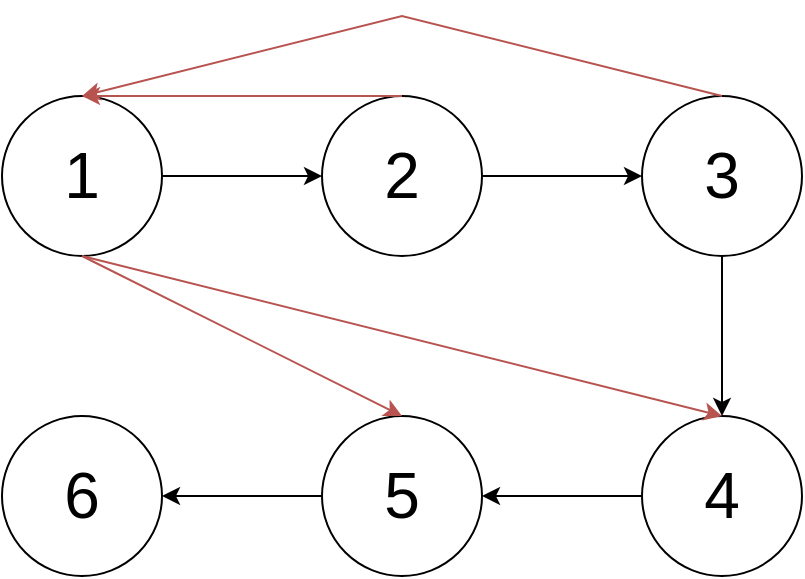 <mxfile version="22.1.11" type="device">
  <diagram name="第 1 页" id="QeEZQojoaTe1lMMOIIng">
    <mxGraphModel dx="1216" dy="709" grid="1" gridSize="10" guides="1" tooltips="1" connect="1" arrows="1" fold="1" page="1" pageScale="1" pageWidth="827" pageHeight="1169" math="0" shadow="0">
      <root>
        <mxCell id="0" />
        <mxCell id="1" parent="0" />
        <mxCell id="bdjVXuHR34YNWVclBen--1" value="&lt;font style=&quot;font-size: 32px;&quot;&gt;1&lt;/font&gt;" style="ellipse;whiteSpace=wrap;html=1;aspect=fixed;" vertex="1" parent="1">
          <mxGeometry x="160" y="80" width="80" height="80" as="geometry" />
        </mxCell>
        <mxCell id="bdjVXuHR34YNWVclBen--2" value="&lt;font style=&quot;font-size: 32px;&quot;&gt;2&lt;/font&gt;" style="ellipse;whiteSpace=wrap;html=1;aspect=fixed;" vertex="1" parent="1">
          <mxGeometry x="320" y="80" width="80" height="80" as="geometry" />
        </mxCell>
        <mxCell id="bdjVXuHR34YNWVclBen--3" value="&lt;font style=&quot;font-size: 32px;&quot;&gt;3&lt;/font&gt;" style="ellipse;whiteSpace=wrap;html=1;aspect=fixed;" vertex="1" parent="1">
          <mxGeometry x="480" y="80" width="80" height="80" as="geometry" />
        </mxCell>
        <mxCell id="bdjVXuHR34YNWVclBen--4" value="&lt;font style=&quot;font-size: 32px;&quot;&gt;4&lt;/font&gt;" style="ellipse;whiteSpace=wrap;html=1;aspect=fixed;" vertex="1" parent="1">
          <mxGeometry x="480" y="240" width="80" height="80" as="geometry" />
        </mxCell>
        <mxCell id="bdjVXuHR34YNWVclBen--5" value="&lt;font style=&quot;font-size: 32px;&quot;&gt;5&lt;/font&gt;" style="ellipse;whiteSpace=wrap;html=1;aspect=fixed;" vertex="1" parent="1">
          <mxGeometry x="320" y="240" width="80" height="80" as="geometry" />
        </mxCell>
        <mxCell id="bdjVXuHR34YNWVclBen--6" value="&lt;font style=&quot;font-size: 32px;&quot;&gt;6&lt;/font&gt;" style="ellipse;whiteSpace=wrap;html=1;aspect=fixed;" vertex="1" parent="1">
          <mxGeometry x="160" y="240" width="80" height="80" as="geometry" />
        </mxCell>
        <mxCell id="bdjVXuHR34YNWVclBen--7" value="" style="endArrow=classic;html=1;rounded=0;exitX=1;exitY=0.5;exitDx=0;exitDy=0;entryX=0;entryY=0.5;entryDx=0;entryDy=0;" edge="1" parent="1" source="bdjVXuHR34YNWVclBen--1" target="bdjVXuHR34YNWVclBen--2">
          <mxGeometry width="50" height="50" relative="1" as="geometry">
            <mxPoint x="390" y="380" as="sourcePoint" />
            <mxPoint x="440" y="330" as="targetPoint" />
          </mxGeometry>
        </mxCell>
        <mxCell id="bdjVXuHR34YNWVclBen--8" value="" style="endArrow=classic;html=1;rounded=0;exitX=1;exitY=0.5;exitDx=0;exitDy=0;entryX=0;entryY=0.5;entryDx=0;entryDy=0;" edge="1" parent="1" source="bdjVXuHR34YNWVclBen--2" target="bdjVXuHR34YNWVclBen--3">
          <mxGeometry width="50" height="50" relative="1" as="geometry">
            <mxPoint x="390" y="380" as="sourcePoint" />
            <mxPoint x="440" y="330" as="targetPoint" />
          </mxGeometry>
        </mxCell>
        <mxCell id="bdjVXuHR34YNWVclBen--9" value="" style="endArrow=classic;html=1;rounded=0;exitX=0.5;exitY=1;exitDx=0;exitDy=0;entryX=0.5;entryY=0;entryDx=0;entryDy=0;" edge="1" parent="1" source="bdjVXuHR34YNWVclBen--3" target="bdjVXuHR34YNWVclBen--4">
          <mxGeometry width="50" height="50" relative="1" as="geometry">
            <mxPoint x="390" y="380" as="sourcePoint" />
            <mxPoint x="440" y="330" as="targetPoint" />
          </mxGeometry>
        </mxCell>
        <mxCell id="bdjVXuHR34YNWVclBen--10" value="" style="endArrow=classic;html=1;rounded=0;exitX=0;exitY=0.5;exitDx=0;exitDy=0;entryX=1;entryY=0.5;entryDx=0;entryDy=0;" edge="1" parent="1" source="bdjVXuHR34YNWVclBen--4" target="bdjVXuHR34YNWVclBen--5">
          <mxGeometry width="50" height="50" relative="1" as="geometry">
            <mxPoint x="390" y="380" as="sourcePoint" />
            <mxPoint x="440" y="330" as="targetPoint" />
          </mxGeometry>
        </mxCell>
        <mxCell id="bdjVXuHR34YNWVclBen--11" value="" style="endArrow=classic;html=1;rounded=0;entryX=1;entryY=0.5;entryDx=0;entryDy=0;exitX=0;exitY=0.5;exitDx=0;exitDy=0;" edge="1" parent="1" source="bdjVXuHR34YNWVclBen--5" target="bdjVXuHR34YNWVclBen--6">
          <mxGeometry width="50" height="50" relative="1" as="geometry">
            <mxPoint x="390" y="380" as="sourcePoint" />
            <mxPoint x="440" y="330" as="targetPoint" />
          </mxGeometry>
        </mxCell>
        <mxCell id="bdjVXuHR34YNWVclBen--12" value="" style="endArrow=classic;html=1;rounded=0;fillColor=#f8cecc;strokeColor=#b85450;entryX=0.5;entryY=0;entryDx=0;entryDy=0;exitX=0.5;exitY=1;exitDx=0;exitDy=0;" edge="1" parent="1" source="bdjVXuHR34YNWVclBen--1" target="bdjVXuHR34YNWVclBen--5">
          <mxGeometry width="50" height="50" relative="1" as="geometry">
            <mxPoint x="390" y="380" as="sourcePoint" />
            <mxPoint x="440" y="330" as="targetPoint" />
          </mxGeometry>
        </mxCell>
        <mxCell id="bdjVXuHR34YNWVclBen--14" value="" style="endArrow=classic;html=1;rounded=0;fillColor=#f8cecc;strokeColor=#b85450;entryX=0.5;entryY=0;entryDx=0;entryDy=0;exitX=0.5;exitY=1;exitDx=0;exitDy=0;" edge="1" parent="1" source="bdjVXuHR34YNWVclBen--1" target="bdjVXuHR34YNWVclBen--4">
          <mxGeometry width="50" height="50" relative="1" as="geometry">
            <mxPoint x="238" y="158" as="sourcePoint" />
            <mxPoint x="370" y="250" as="targetPoint" />
          </mxGeometry>
        </mxCell>
        <mxCell id="bdjVXuHR34YNWVclBen--15" value="" style="endArrow=classic;html=1;rounded=0;fillColor=#f8cecc;strokeColor=#b85450;entryX=0.5;entryY=0;entryDx=0;entryDy=0;exitX=0.5;exitY=0;exitDx=0;exitDy=0;" edge="1" parent="1" source="bdjVXuHR34YNWVclBen--2" target="bdjVXuHR34YNWVclBen--1">
          <mxGeometry width="50" height="50" relative="1" as="geometry">
            <mxPoint x="238" y="158" as="sourcePoint" />
            <mxPoint x="502" y="262" as="targetPoint" />
          </mxGeometry>
        </mxCell>
        <mxCell id="bdjVXuHR34YNWVclBen--16" value="" style="endArrow=classic;html=1;rounded=0;fillColor=#f8cecc;strokeColor=#b85450;entryX=0.5;entryY=0;entryDx=0;entryDy=0;exitX=0.5;exitY=0;exitDx=0;exitDy=0;" edge="1" parent="1" source="bdjVXuHR34YNWVclBen--3" target="bdjVXuHR34YNWVclBen--1">
          <mxGeometry width="50" height="50" relative="1" as="geometry">
            <mxPoint x="342" y="102" as="sourcePoint" />
            <mxPoint x="238" y="102" as="targetPoint" />
            <Array as="points">
              <mxPoint x="360" y="40" />
            </Array>
          </mxGeometry>
        </mxCell>
      </root>
    </mxGraphModel>
  </diagram>
</mxfile>
